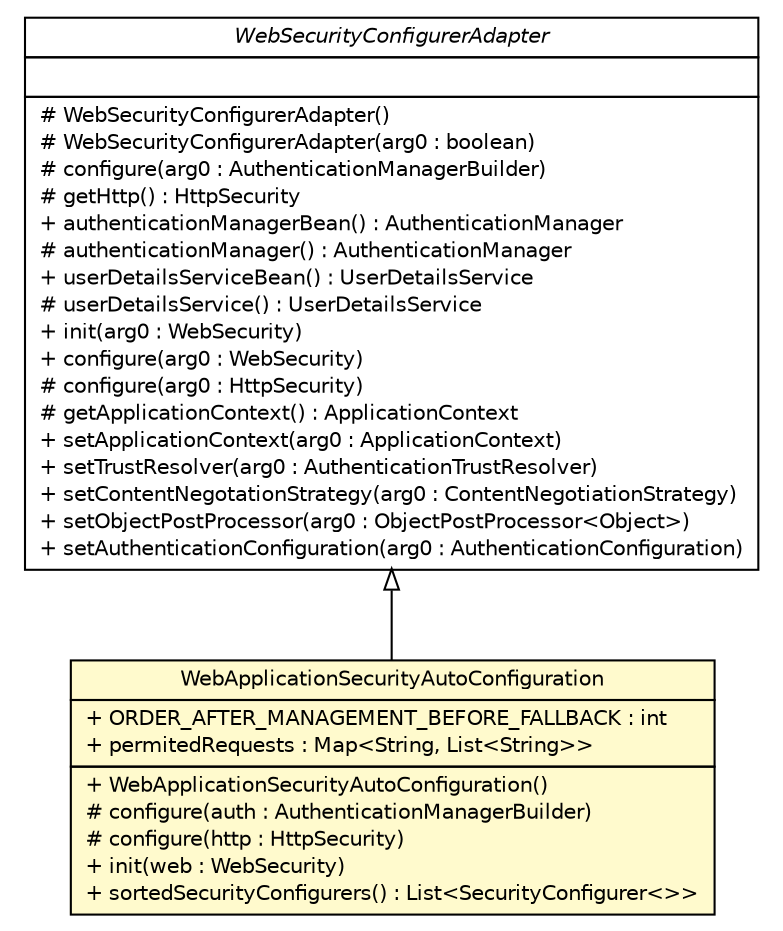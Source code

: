#!/usr/local/bin/dot
#
# Class diagram 
# Generated by UMLGraph version R5_6-24-gf6e263 (http://www.umlgraph.org/)
#

digraph G {
	edge [fontname="Helvetica",fontsize=10,labelfontname="Helvetica",labelfontsize=10];
	node [fontname="Helvetica",fontsize=10,shape=plaintext];
	nodesep=0.25;
	ranksep=0.5;
	// cn.home1.oss.lib.security.starter.WebApplicationSecurityAutoConfiguration
	c4772 [label=<<table title="cn.home1.oss.lib.security.starter.WebApplicationSecurityAutoConfiguration" border="0" cellborder="1" cellspacing="0" cellpadding="2" port="p" bgcolor="lemonChiffon" href="./WebApplicationSecurityAutoConfiguration.html">
		<tr><td><table border="0" cellspacing="0" cellpadding="1">
<tr><td align="center" balign="center"> WebApplicationSecurityAutoConfiguration </td></tr>
		</table></td></tr>
		<tr><td><table border="0" cellspacing="0" cellpadding="1">
<tr><td align="left" balign="left"> + ORDER_AFTER_MANAGEMENT_BEFORE_FALLBACK : int </td></tr>
<tr><td align="left" balign="left"> + permitedRequests : Map&lt;String, List&lt;String&gt;&gt; </td></tr>
		</table></td></tr>
		<tr><td><table border="0" cellspacing="0" cellpadding="1">
<tr><td align="left" balign="left"> + WebApplicationSecurityAutoConfiguration() </td></tr>
<tr><td align="left" balign="left"> # configure(auth : AuthenticationManagerBuilder) </td></tr>
<tr><td align="left" balign="left"> # configure(http : HttpSecurity) </td></tr>
<tr><td align="left" balign="left"> + init(web : WebSecurity) </td></tr>
<tr><td align="left" balign="left"> + sortedSecurityConfigurers() : List&lt;SecurityConfigurer&lt;&gt;&gt; </td></tr>
		</table></td></tr>
		</table>>, URL="./WebApplicationSecurityAutoConfiguration.html", fontname="Helvetica", fontcolor="black", fontsize=10.0];
	//cn.home1.oss.lib.security.starter.WebApplicationSecurityAutoConfiguration extends org.springframework.security.config.annotation.web.configuration.WebSecurityConfigurerAdapter
	c4831:p -> c4772:p [dir=back,arrowtail=empty];
	// org.springframework.security.config.annotation.web.configuration.WebSecurityConfigurerAdapter
	c4831 [label=<<table title="org.springframework.security.config.annotation.web.configuration.WebSecurityConfigurerAdapter" border="0" cellborder="1" cellspacing="0" cellpadding="2" port="p" href="http://java.sun.com/j2se/1.4.2/docs/api/org/springframework/security/config/annotation/web/configuration/WebSecurityConfigurerAdapter.html">
		<tr><td><table border="0" cellspacing="0" cellpadding="1">
<tr><td align="center" balign="center"><font face="Helvetica-Oblique"> WebSecurityConfigurerAdapter </font></td></tr>
		</table></td></tr>
		<tr><td><table border="0" cellspacing="0" cellpadding="1">
<tr><td align="left" balign="left">  </td></tr>
		</table></td></tr>
		<tr><td><table border="0" cellspacing="0" cellpadding="1">
<tr><td align="left" balign="left"> # WebSecurityConfigurerAdapter() </td></tr>
<tr><td align="left" balign="left"> # WebSecurityConfigurerAdapter(arg0 : boolean) </td></tr>
<tr><td align="left" balign="left"> # configure(arg0 : AuthenticationManagerBuilder) </td></tr>
<tr><td align="left" balign="left"> # getHttp() : HttpSecurity </td></tr>
<tr><td align="left" balign="left"> + authenticationManagerBean() : AuthenticationManager </td></tr>
<tr><td align="left" balign="left"> # authenticationManager() : AuthenticationManager </td></tr>
<tr><td align="left" balign="left"> + userDetailsServiceBean() : UserDetailsService </td></tr>
<tr><td align="left" balign="left"> # userDetailsService() : UserDetailsService </td></tr>
<tr><td align="left" balign="left"> + init(arg0 : WebSecurity) </td></tr>
<tr><td align="left" balign="left"> + configure(arg0 : WebSecurity) </td></tr>
<tr><td align="left" balign="left"> # configure(arg0 : HttpSecurity) </td></tr>
<tr><td align="left" balign="left"> # getApplicationContext() : ApplicationContext </td></tr>
<tr><td align="left" balign="left"> + setApplicationContext(arg0 : ApplicationContext) </td></tr>
<tr><td align="left" balign="left"> + setTrustResolver(arg0 : AuthenticationTrustResolver) </td></tr>
<tr><td align="left" balign="left"> + setContentNegotationStrategy(arg0 : ContentNegotiationStrategy) </td></tr>
<tr><td align="left" balign="left"> + setObjectPostProcessor(arg0 : ObjectPostProcessor&lt;Object&gt;) </td></tr>
<tr><td align="left" balign="left"> + setAuthenticationConfiguration(arg0 : AuthenticationConfiguration) </td></tr>
		</table></td></tr>
		</table>>, URL="http://java.sun.com/j2se/1.4.2/docs/api/org/springframework/security/config/annotation/web/configuration/WebSecurityConfigurerAdapter.html", fontname="Helvetica", fontcolor="black", fontsize=10.0];
}

